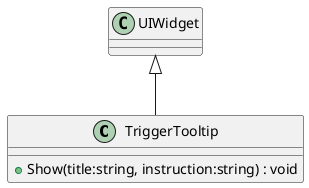 @startuml
class TriggerTooltip {
    + Show(title:string, instruction:string) : void
}
UIWidget <|-- TriggerTooltip
@enduml
